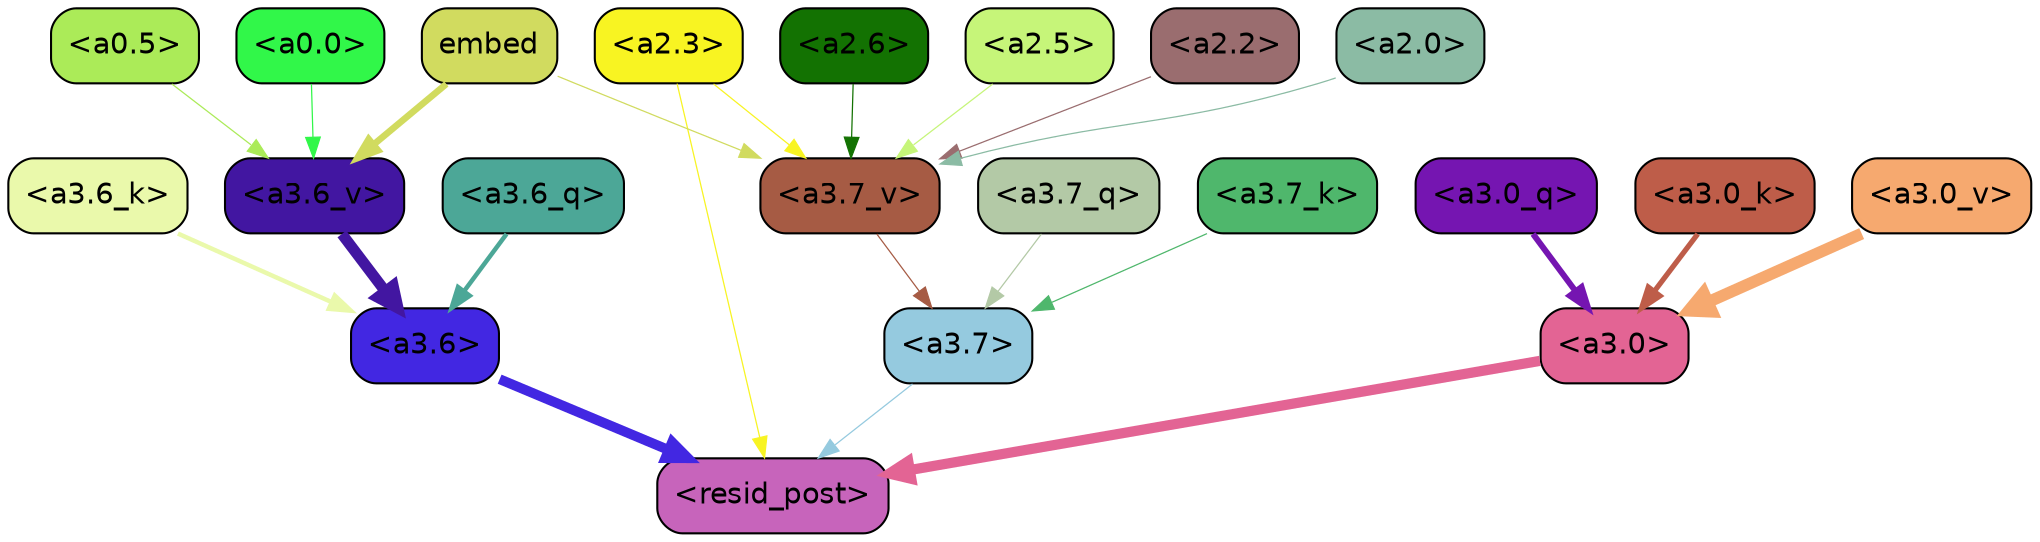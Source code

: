 strict digraph "" {
	graph [bgcolor=transparent,
		layout=dot,
		overlap=false,
		splines=true
	];
	"<a3.7>"	[color=black,
		fillcolor="#95cadf",
		fontname=Helvetica,
		shape=box,
		style="filled, rounded"];
	"<resid_post>"	[color=black,
		fillcolor="#c764bb",
		fontname=Helvetica,
		shape=box,
		style="filled, rounded"];
	"<a3.7>" -> "<resid_post>"	[color="#95cadf",
		penwidth=0.6];
	"<a3.6>"	[color=black,
		fillcolor="#4227e2",
		fontname=Helvetica,
		shape=box,
		style="filled, rounded"];
	"<a3.6>" -> "<resid_post>"	[color="#4227e2",
		penwidth=4.746312499046326];
	"<a3.0>"	[color=black,
		fillcolor="#e36494",
		fontname=Helvetica,
		shape=box,
		style="filled, rounded"];
	"<a3.0>" -> "<resid_post>"	[color="#e36494",
		penwidth=4.896343111991882];
	"<a2.3>"	[color=black,
		fillcolor="#f8f422",
		fontname=Helvetica,
		shape=box,
		style="filled, rounded"];
	"<a2.3>" -> "<resid_post>"	[color="#f8f422",
		penwidth=0.6];
	"<a3.7_v>"	[color=black,
		fillcolor="#a65b44",
		fontname=Helvetica,
		shape=box,
		style="filled, rounded"];
	"<a2.3>" -> "<a3.7_v>"	[color="#f8f422",
		penwidth=0.6];
	"<a3.7_q>"	[color=black,
		fillcolor="#b3c9a6",
		fontname=Helvetica,
		shape=box,
		style="filled, rounded"];
	"<a3.7_q>" -> "<a3.7>"	[color="#b3c9a6",
		penwidth=0.6];
	"<a3.6_q>"	[color=black,
		fillcolor="#4ca797",
		fontname=Helvetica,
		shape=box,
		style="filled, rounded"];
	"<a3.6_q>" -> "<a3.6>"	[color="#4ca797",
		penwidth=2.160832464694977];
	"<a3.0_q>"	[color=black,
		fillcolor="#7515b1",
		fontname=Helvetica,
		shape=box,
		style="filled, rounded"];
	"<a3.0_q>" -> "<a3.0>"	[color="#7515b1",
		penwidth=2.870753765106201];
	"<a3.7_k>"	[color=black,
		fillcolor="#4fb76c",
		fontname=Helvetica,
		shape=box,
		style="filled, rounded"];
	"<a3.7_k>" -> "<a3.7>"	[color="#4fb76c",
		penwidth=0.6];
	"<a3.6_k>"	[color=black,
		fillcolor="#eaf9ab",
		fontname=Helvetica,
		shape=box,
		style="filled, rounded"];
	"<a3.6_k>" -> "<a3.6>"	[color="#eaf9ab",
		penwidth=2.13908451795578];
	"<a3.0_k>"	[color=black,
		fillcolor="#be5d49",
		fontname=Helvetica,
		shape=box,
		style="filled, rounded"];
	"<a3.0_k>" -> "<a3.0>"	[color="#be5d49",
		penwidth=2.520303964614868];
	"<a3.7_v>" -> "<a3.7>"	[color="#a65b44",
		penwidth=0.6];
	"<a3.6_v>"	[color=black,
		fillcolor="#4216a1",
		fontname=Helvetica,
		shape=box,
		style="filled, rounded"];
	"<a3.6_v>" -> "<a3.6>"	[color="#4216a1",
		penwidth=5.297133803367615];
	"<a3.0_v>"	[color=black,
		fillcolor="#f6a96f",
		fontname=Helvetica,
		shape=box,
		style="filled, rounded"];
	"<a3.0_v>" -> "<a3.0>"	[color="#f6a96f",
		penwidth=5.680712580680847];
	"<a2.6>"	[color=black,
		fillcolor="#137202",
		fontname=Helvetica,
		shape=box,
		style="filled, rounded"];
	"<a2.6>" -> "<a3.7_v>"	[color="#137202",
		penwidth=0.6];
	"<a2.5>"	[color=black,
		fillcolor="#c6f579",
		fontname=Helvetica,
		shape=box,
		style="filled, rounded"];
	"<a2.5>" -> "<a3.7_v>"	[color="#c6f579",
		penwidth=0.6];
	"<a2.2>"	[color=black,
		fillcolor="#9a6d6f",
		fontname=Helvetica,
		shape=box,
		style="filled, rounded"];
	"<a2.2>" -> "<a3.7_v>"	[color="#9a6d6f",
		penwidth=0.6];
	"<a2.0>"	[color=black,
		fillcolor="#8bbba4",
		fontname=Helvetica,
		shape=box,
		style="filled, rounded"];
	"<a2.0>" -> "<a3.7_v>"	[color="#8bbba4",
		penwidth=0.6];
	embed	[color=black,
		fillcolor="#d1db5f",
		fontname=Helvetica,
		shape=box,
		style="filled, rounded"];
	embed -> "<a3.7_v>"	[color="#d1db5f",
		penwidth=0.6];
	embed -> "<a3.6_v>"	[color="#d1db5f",
		penwidth=3.1766927242279053];
	"<a0.5>"	[color=black,
		fillcolor="#abeb58",
		fontname=Helvetica,
		shape=box,
		style="filled, rounded"];
	"<a0.5>" -> "<a3.6_v>"	[color="#abeb58",
		penwidth=0.6];
	"<a0.0>"	[color=black,
		fillcolor="#31f749",
		fontname=Helvetica,
		shape=box,
		style="filled, rounded"];
	"<a0.0>" -> "<a3.6_v>"	[color="#31f749",
		penwidth=0.6];
}
